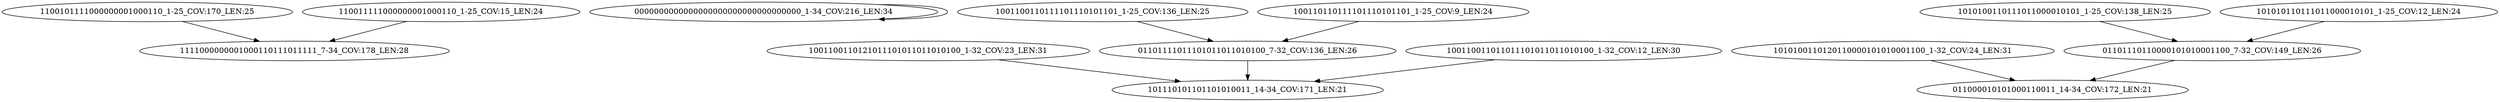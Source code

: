 digraph G {
    "1100101111000000001000110_1-25_COV:170_LEN:25" -> "1111000000001000110111011111_7-34_COV:178_LEN:28";
    "0000000000000000000000000000000000_1-34_COV:216_LEN:34" -> "0000000000000000000000000000000000_1-34_COV:216_LEN:34";
    "1001100110121011101011011010100_1-32_COV:23_LEN:31" -> "101110101101101010011_14-34_COV:171_LEN:21";
    "1010100110120110000101010001100_1-32_COV:24_LEN:31" -> "011000010101000110011_14-34_COV:172_LEN:21";
    "1010100110111011000010101_1-25_COV:138_LEN:25" -> "01101110110000101010001100_7-32_COV:149_LEN:26";
    "1001100110111101110101101_1-25_COV:136_LEN:25" -> "01101111011101011011010100_7-32_COV:136_LEN:26";
    "100110011011011101011011010100_1-32_COV:12_LEN:30" -> "101110101101101010011_14-34_COV:171_LEN:21";
    "110011111000000001000110_1-25_COV:15_LEN:24" -> "1111000000001000110111011111_7-34_COV:178_LEN:28";
    "01101111011101011011010100_7-32_COV:136_LEN:26" -> "101110101101101010011_14-34_COV:171_LEN:21";
    "100110110111101110101101_1-25_COV:9_LEN:24" -> "01101111011101011011010100_7-32_COV:136_LEN:26";
    "101010110111011000010101_1-25_COV:12_LEN:24" -> "01101110110000101010001100_7-32_COV:149_LEN:26";
    "01101110110000101010001100_7-32_COV:149_LEN:26" -> "011000010101000110011_14-34_COV:172_LEN:21";
}
